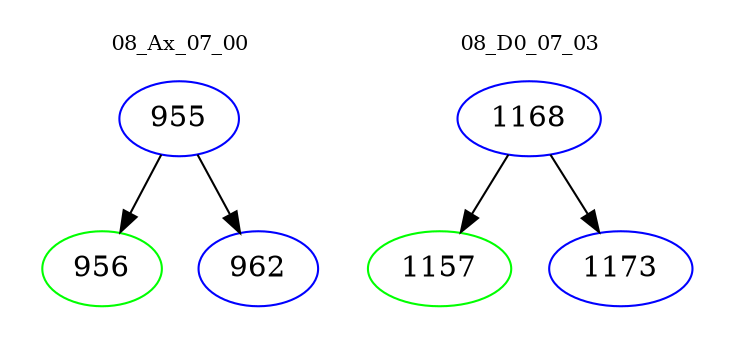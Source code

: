 digraph{
subgraph cluster_0 {
color = white
label = "08_Ax_07_00";
fontsize=10;
T0_955 [label="955", color="blue"]
T0_955 -> T0_956 [color="black"]
T0_956 [label="956", color="green"]
T0_955 -> T0_962 [color="black"]
T0_962 [label="962", color="blue"]
}
subgraph cluster_1 {
color = white
label = "08_D0_07_03";
fontsize=10;
T1_1168 [label="1168", color="blue"]
T1_1168 -> T1_1157 [color="black"]
T1_1157 [label="1157", color="green"]
T1_1168 -> T1_1173 [color="black"]
T1_1173 [label="1173", color="blue"]
}
}
